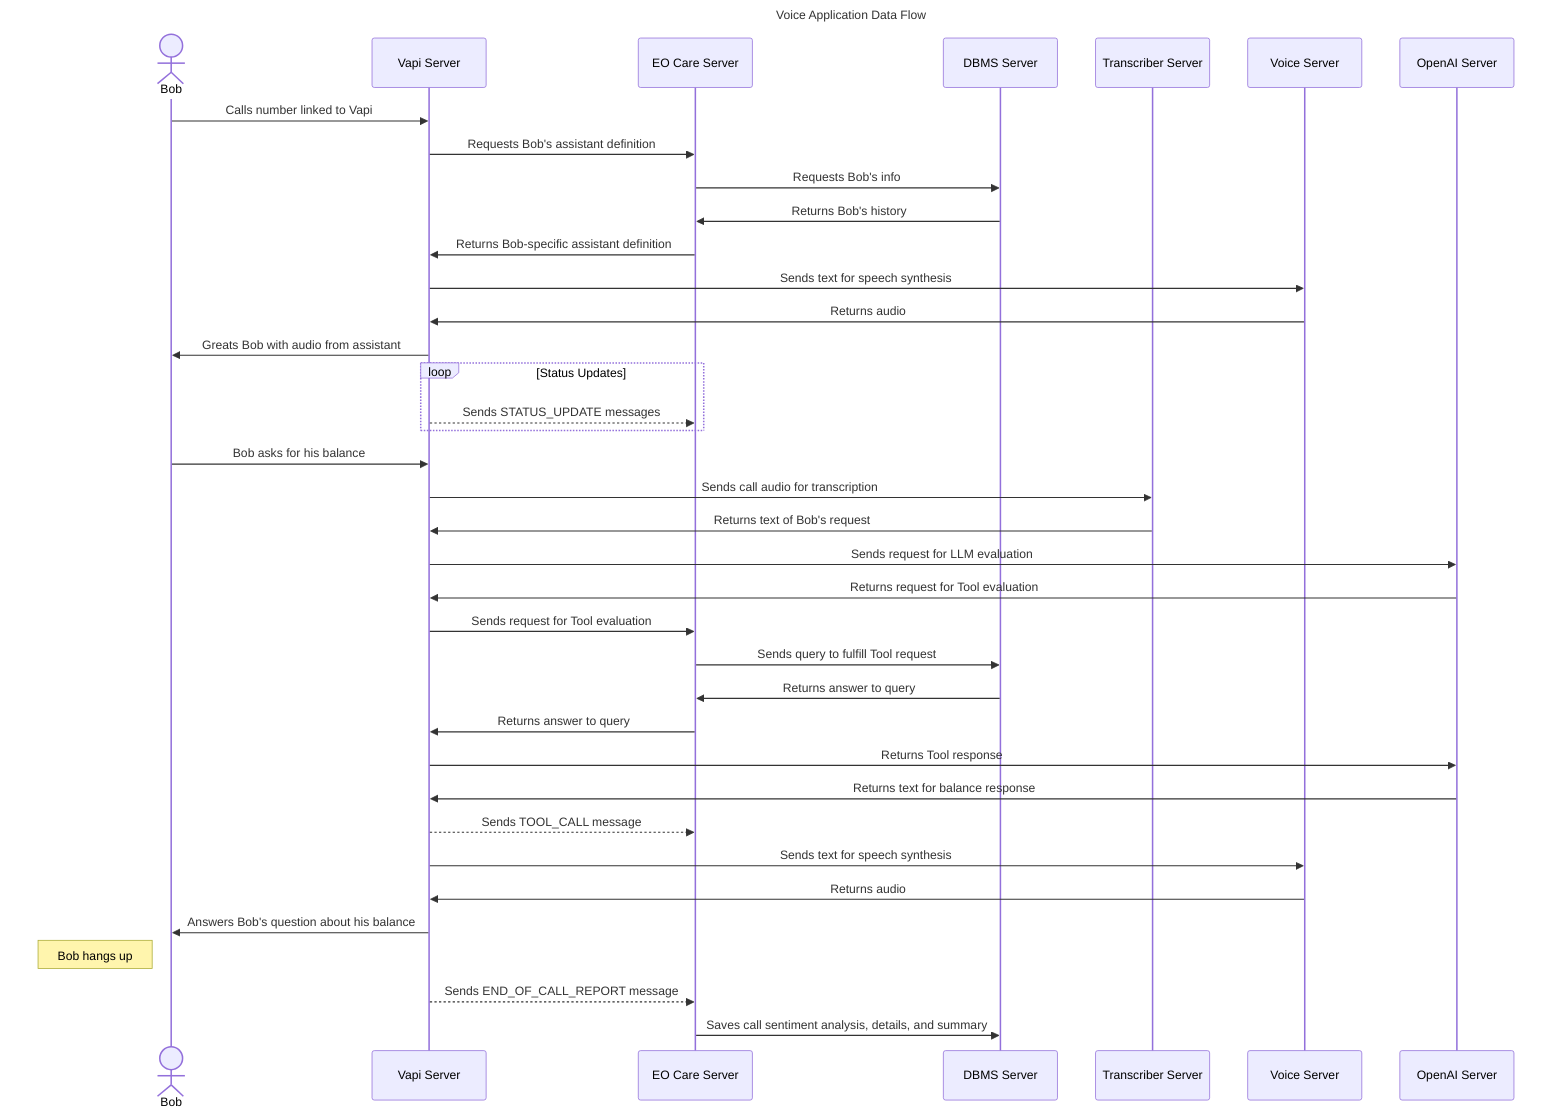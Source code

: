 sequenceDiagram
    title Voice Application Data Flow
    actor Bob
    participant vapi as Vapi Server
    participant eocare as EO Care Server
    participant dbms as DBMS Server
    participant transcriber as Transcriber Server
    participant voice as Voice Server
    participant openai as OpenAI Server
    Bob ->> vapi: Calls number linked to Vapi
    vapi ->> eocare: Requests Bob's assistant definition
    eocare ->> dbms: Requests Bob's info
    dbms ->> eocare: Returns Bob's history
    eocare ->> vapi: Returns Bob-specific assistant definition
    vapi ->> voice: Sends text for speech synthesis
    voice ->> vapi: Returns audio
    vapi ->> Bob: Greats Bob with audio from assistant

    loop Status Updates
        vapi -->> eocare: Sends STATUS_UPDATE messages
    end

    Bob ->> vapi: Bob asks for his balance
    vapi ->> transcriber: Sends call audio for transcription
    transcriber ->> vapi: Returns text of Bob's request
    vapi ->> openai: Sends request for LLM evaluation
    openai ->> vapi: Returns request for Tool evaluation
    vapi ->> eocare: Sends request for Tool evaluation
    eocare ->> dbms: Sends query to fulfill Tool request
    dbms ->> eocare: Returns answer to query
    eocare ->> vapi: Returns answer to query
    vapi ->> openai: Returns Tool response
    openai ->> vapi: Returns text for balance response
    vapi -->> eocare: Sends TOOL_CALL message
    vapi ->> voice: Sends text for speech synthesis
    voice ->> vapi: Returns audio
    vapi ->> Bob: Answers Bob's question about his balance
    Note left of Bob: Bob hangs up
    vapi -->> eocare: Sends END_OF_CALL_REPORT message
    eocare ->> dbms: Saves call sentiment analysis, details, and summary